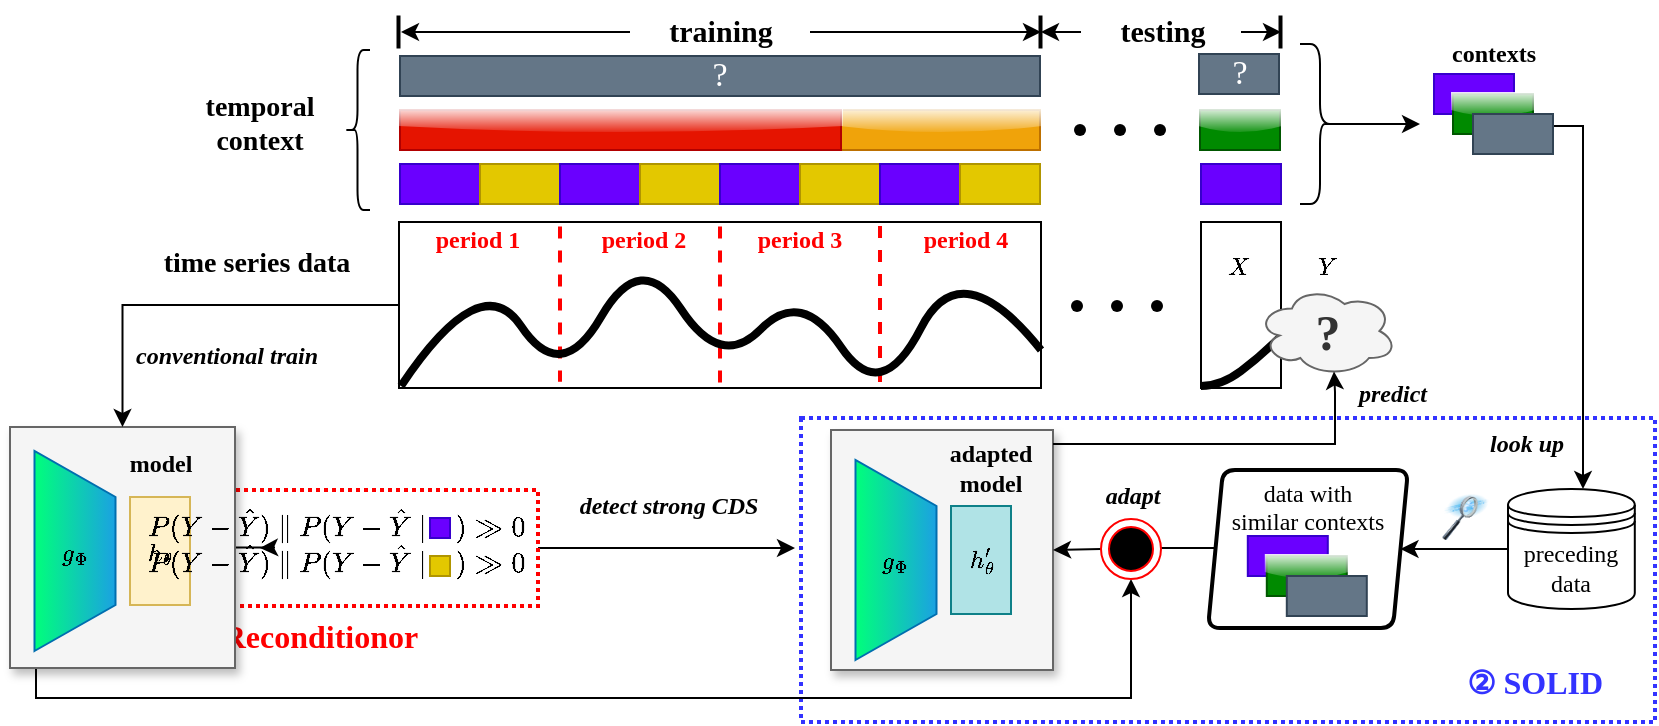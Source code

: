 <mxfile version="23.0.2" type="github">
  <diagram name="Page-1" id="RZW_M2-FfQeL8bfxa6uP">
    <mxGraphModel dx="-200" dy="346" grid="1" gridSize="10" guides="1" tooltips="1" connect="1" arrows="1" fold="1" page="1" pageScale="1" pageWidth="827" pageHeight="1169" math="0" shadow="0">
      <root>
        <mxCell id="0" />
        <mxCell id="1" parent="0" />
        <mxCell id="flcvSnggkEglXCQtLwnF-1" value="" style="rounded=0;whiteSpace=wrap;html=1;fontFamily=Georgia;fillColor=none;" vertex="1" parent="1">
          <mxGeometry x="1043.5" y="581" width="321" height="83" as="geometry" />
        </mxCell>
        <mxCell id="flcvSnggkEglXCQtLwnF-2" value="① Reconditionor" style="text;html=1;align=left;verticalAlign=middle;resizable=0;points=[];autosize=1;strokeColor=none;fillColor=none;fontFamily=Georgia;fontStyle=1;fontSize=16;fontColor=#FF0000;" vertex="1" parent="1">
          <mxGeometry x="934.5" y="772.5" width="160" height="30" as="geometry" />
        </mxCell>
        <mxCell id="flcvSnggkEglXCQtLwnF-3" style="edgeStyle=orthogonalEdgeStyle;rounded=0;orthogonalLoop=1;jettySize=auto;html=1;" edge="1" parent="1" source="flcvSnggkEglXCQtLwnF-4">
          <mxGeometry relative="1" as="geometry">
            <mxPoint x="1241.5" y="744" as="targetPoint" />
          </mxGeometry>
        </mxCell>
        <mxCell id="flcvSnggkEglXCQtLwnF-4" value="" style="rounded=0;whiteSpace=wrap;html=1;dashed=1;fontFamily=Georgia;strokeColor=#FF0000;strokeWidth=2;dashPattern=1 1;" vertex="1" parent="1">
          <mxGeometry x="910" y="715" width="203" height="58" as="geometry" />
        </mxCell>
        <mxCell id="flcvSnggkEglXCQtLwnF-5" value="" style="rounded=0;whiteSpace=wrap;html=1;dashed=1;fontFamily=Georgia;strokeColor=#3333FF;strokeWidth=2;dashPattern=1 1;" vertex="1" parent="1">
          <mxGeometry x="1244.5" y="679" width="427" height="152" as="geometry" />
        </mxCell>
        <mxCell id="flcvSnggkEglXCQtLwnF-6" style="edgeStyle=orthogonalEdgeStyle;rounded=0;orthogonalLoop=1;jettySize=auto;html=1;entryX=0.5;entryY=1;entryDx=0;entryDy=0;exitX=0.5;exitY=1;exitDx=0;exitDy=0;" edge="1" parent="1" source="flcvSnggkEglXCQtLwnF-8" target="flcvSnggkEglXCQtLwnF-98">
          <mxGeometry relative="1" as="geometry">
            <Array as="points">
              <mxPoint x="862" y="819" />
              <mxPoint x="1410" y="819" />
            </Array>
            <mxPoint x="1409.5" y="756.5" as="targetPoint" />
          </mxGeometry>
        </mxCell>
        <mxCell id="flcvSnggkEglXCQtLwnF-7" style="edgeStyle=orthogonalEdgeStyle;rounded=0;orthogonalLoop=1;jettySize=auto;html=1;entryX=0;entryY=0.5;entryDx=0;entryDy=0;" edge="1" parent="1" source="flcvSnggkEglXCQtLwnF-8">
          <mxGeometry relative="1" as="geometry">
            <mxPoint x="974" y="744" as="targetPoint" />
          </mxGeometry>
        </mxCell>
        <mxCell id="flcvSnggkEglXCQtLwnF-8" value="" style="rounded=0;whiteSpace=wrap;html=1;fillColor=#f5f5f5;fontColor=#333333;strokeColor=#666666;fontFamily=Georgia;shadow=1;" vertex="1" parent="1">
          <mxGeometry x="849" y="683.5" width="112.5" height="120.5" as="geometry" />
        </mxCell>
        <mxCell id="flcvSnggkEglXCQtLwnF-9" style="edgeStyle=orthogonalEdgeStyle;rounded=0;orthogonalLoop=1;jettySize=auto;html=1;" edge="1" parent="1" source="flcvSnggkEglXCQtLwnF-1" target="flcvSnggkEglXCQtLwnF-8">
          <mxGeometry relative="1" as="geometry" />
        </mxCell>
        <mxCell id="flcvSnggkEglXCQtLwnF-10" value="" style="rounded=0;whiteSpace=wrap;html=1;fontFamily=Georgia;" vertex="1" parent="1">
          <mxGeometry x="1444.5" y="581" width="40" height="83" as="geometry" />
        </mxCell>
        <mxCell id="flcvSnggkEglXCQtLwnF-11" value="" style="rounded=0;whiteSpace=wrap;html=1;fillColor=#6a00ff;strokeColor=#3700CC;fontFamily=Georgia;fontColor=#ffffff;shadow=0;glass=0;" vertex="1" parent="1">
          <mxGeometry x="1044" y="552" width="40" height="20" as="geometry" />
        </mxCell>
        <mxCell id="flcvSnggkEglXCQtLwnF-12" value="" style="rounded=0;whiteSpace=wrap;html=1;fillColor=#f0a30a;strokeColor=#BD7000;glass=1;shadow=0;fontColor=#000000;fontFamily=Georgia;" vertex="1" parent="1">
          <mxGeometry x="1264.5" y="525" width="99.5" height="20" as="geometry" />
        </mxCell>
        <mxCell id="flcvSnggkEglXCQtLwnF-13" value="" style="rounded=0;whiteSpace=wrap;html=1;fillColor=#e51400;strokeColor=#B20000;glass=1;shadow=0;fontColor=#ffffff;fontFamily=Georgia;" vertex="1" parent="1">
          <mxGeometry x="1044" y="525" width="220.5" height="20" as="geometry" />
        </mxCell>
        <mxCell id="flcvSnggkEglXCQtLwnF-16" value="" style="shape=curlyBracket;whiteSpace=wrap;html=1;rounded=1;labelPosition=left;verticalLabelPosition=middle;align=right;verticalAlign=middle;fontFamily=Georgia;fontSize=12;fontStyle=2" vertex="1" parent="1">
          <mxGeometry x="1016.5" y="495" width="12.5" height="80" as="geometry" />
        </mxCell>
        <mxCell id="flcvSnggkEglXCQtLwnF-17" value="temporal context" style="text;html=1;strokeColor=none;fillColor=none;align=center;verticalAlign=middle;whiteSpace=wrap;rounded=0;fontFamily=Georgia;fontSize=14;fontStyle=1" vertex="1" parent="1">
          <mxGeometry x="944" y="517" width="60" height="30" as="geometry" />
        </mxCell>
        <mxCell id="flcvSnggkEglXCQtLwnF-18" value="" style="group;fontFamily=Georgia;shadow=0;" vertex="1" connectable="0" parent="1">
          <mxGeometry x="1374" y="525" width="60" height="20" as="geometry" />
        </mxCell>
        <mxCell id="flcvSnggkEglXCQtLwnF-19" value="" style="shape=waypoint;sketch=0;fillStyle=solid;size=6;pointerEvents=1;points=[];fillColor=none;resizable=0;rotatable=0;perimeter=centerPerimeter;snapToPoint=1;fontFamily=Georgia;shadow=0;" vertex="1" parent="flcvSnggkEglXCQtLwnF-18">
          <mxGeometry width="20" height="20" as="geometry" />
        </mxCell>
        <mxCell id="flcvSnggkEglXCQtLwnF-20" value="" style="shape=waypoint;sketch=0;fillStyle=solid;size=6;pointerEvents=1;points=[];fillColor=none;resizable=0;rotatable=0;perimeter=centerPerimeter;snapToPoint=1;fontFamily=Georgia;shadow=0;" vertex="1" parent="flcvSnggkEglXCQtLwnF-18">
          <mxGeometry x="20" width="20" height="20" as="geometry" />
        </mxCell>
        <mxCell id="flcvSnggkEglXCQtLwnF-21" value="" style="shape=waypoint;sketch=0;fillStyle=solid;size=6;pointerEvents=1;points=[];fillColor=none;resizable=0;rotatable=0;perimeter=centerPerimeter;snapToPoint=1;fontFamily=Georgia;shadow=0;" vertex="1" parent="flcvSnggkEglXCQtLwnF-18">
          <mxGeometry x="40" width="20" height="20" as="geometry" />
        </mxCell>
        <mxCell id="flcvSnggkEglXCQtLwnF-22" value="" style="rounded=0;whiteSpace=wrap;html=1;fillColor=#008a00;strokeColor=#005700;glass=1;shadow=0;fontColor=#ffffff;fontFamily=Georgia;" vertex="1" parent="1">
          <mxGeometry x="1444" y="525" width="40" height="20" as="geometry" />
        </mxCell>
        <mxCell id="flcvSnggkEglXCQtLwnF-23" value="" style="rounded=0;whiteSpace=wrap;html=1;fillColor=#e3c800;strokeColor=#B09500;fontFamily=Georgia;fontColor=#000000;shadow=0;glass=0;" vertex="1" parent="1">
          <mxGeometry x="1084" y="552" width="40" height="20" as="geometry" />
        </mxCell>
        <mxCell id="flcvSnggkEglXCQtLwnF-24" value="" style="rounded=0;whiteSpace=wrap;html=1;fillColor=#6a00ff;strokeColor=#3700CC;fontFamily=Georgia;fontColor=#ffffff;shadow=0;glass=0;" vertex="1" parent="1">
          <mxGeometry x="1124" y="552" width="40" height="20" as="geometry" />
        </mxCell>
        <mxCell id="flcvSnggkEglXCQtLwnF-25" value="" style="rounded=0;whiteSpace=wrap;html=1;fillColor=#e3c800;strokeColor=#B09500;fontFamily=Georgia;fontColor=#000000;shadow=0;glass=0;" vertex="1" parent="1">
          <mxGeometry x="1164" y="552" width="40" height="20" as="geometry" />
        </mxCell>
        <mxCell id="flcvSnggkEglXCQtLwnF-26" value="" style="rounded=0;whiteSpace=wrap;html=1;fillColor=#6a00ff;strokeColor=#3700CC;fontFamily=Georgia;fontColor=#ffffff;shadow=0;glass=0;" vertex="1" parent="1">
          <mxGeometry x="1204" y="552" width="40" height="20" as="geometry" />
        </mxCell>
        <mxCell id="flcvSnggkEglXCQtLwnF-27" value="" style="rounded=0;whiteSpace=wrap;html=1;fillColor=#e3c800;strokeColor=#B09500;fontFamily=Georgia;fontColor=#000000;shadow=0;glass=0;" vertex="1" parent="1">
          <mxGeometry x="1244" y="552" width="40" height="20" as="geometry" />
        </mxCell>
        <mxCell id="flcvSnggkEglXCQtLwnF-28" value="" style="rounded=0;whiteSpace=wrap;html=1;fillColor=#6a00ff;strokeColor=#3700CC;fontFamily=Georgia;fontColor=#ffffff;shadow=0;glass=0;" vertex="1" parent="1">
          <mxGeometry x="1284" y="552" width="40" height="20" as="geometry" />
        </mxCell>
        <mxCell id="flcvSnggkEglXCQtLwnF-29" value="" style="rounded=0;whiteSpace=wrap;html=1;fillColor=#e3c800;strokeColor=#B09500;fontFamily=Georgia;fontColor=#000000;shadow=0;glass=0;" vertex="1" parent="1">
          <mxGeometry x="1324" y="552" width="40" height="20" as="geometry" />
        </mxCell>
        <mxCell id="flcvSnggkEglXCQtLwnF-31" value="?" style="rounded=0;whiteSpace=wrap;html=1;fillColor=#647687;fontColor=#ffffff;strokeColor=#314354;shadow=0;fontFamily=Georgia;fontSize=17;" vertex="1" parent="1">
          <mxGeometry x="1044" y="498" width="320" height="20" as="geometry" />
        </mxCell>
        <mxCell id="flcvSnggkEglXCQtLwnF-32" value="" style="rounded=0;whiteSpace=wrap;html=1;fillColor=#6a00ff;strokeColor=#3700CC;fontFamily=Georgia;fontColor=#ffffff;shadow=0;glass=0;" vertex="1" parent="1">
          <mxGeometry x="1444.5" y="552" width="40" height="20" as="geometry" />
        </mxCell>
        <mxCell id="flcvSnggkEglXCQtLwnF-33" value="?" style="rounded=0;whiteSpace=wrap;html=1;fillColor=#647687;fontColor=#ffffff;strokeColor=#314354;shadow=0;fontFamily=Georgia;fontSize=17;" vertex="1" parent="1">
          <mxGeometry x="1443.5" y="497" width="40" height="20" as="geometry" />
        </mxCell>
        <mxCell id="flcvSnggkEglXCQtLwnF-34" value="" style="curved=1;endArrow=none;html=1;rounded=0;endFill=0;fontFamily=Georgia;strokeWidth=4;" edge="1" parent="1">
          <mxGeometry width="50" height="50" relative="1" as="geometry">
            <mxPoint x="1444.5" y="663" as="sourcePoint" />
            <mxPoint x="1484.5" y="638" as="targetPoint" />
            <Array as="points">
              <mxPoint x="1454.5" y="663" />
              <mxPoint x="1474.5" y="648" />
            </Array>
          </mxGeometry>
        </mxCell>
        <mxCell id="flcvSnggkEglXCQtLwnF-35" value="" style="group;fontFamily=Georgia;" vertex="1" connectable="0" parent="1">
          <mxGeometry x="879" y="718.5" width="95" height="54" as="geometry" />
        </mxCell>
        <mxCell id="flcvSnggkEglXCQtLwnF-36" value="" style="verticalLabelPosition=bottom;verticalAlign=top;html=1;shape=mxgraph.basic.rect;fillColor2=none;strokeWidth=1;size=20;indent=5;fillColor=#fff2cc;strokeColor=#d6b656;fontFamily=Georgia;" vertex="1" parent="flcvSnggkEglXCQtLwnF-35">
          <mxGeometry x="30" width="30" height="54" as="geometry" />
        </mxCell>
        <mxCell id="flcvSnggkEglXCQtLwnF-37" value="$$h_\theta$$" style="text;html=1;align=center;verticalAlign=middle;resizable=0;points=[];autosize=1;strokeColor=none;fillColor=none;fontFamily=Georgia;" vertex="1" parent="flcvSnggkEglXCQtLwnF-35">
          <mxGeometry x="-5" y="12" width="100" height="30" as="geometry" />
        </mxCell>
        <mxCell id="flcvSnggkEglXCQtLwnF-38" value="" style="group;fontFamily=Georgia;" vertex="1" connectable="0" parent="1">
          <mxGeometry x="851.5" y="695.5" width="60" height="100" as="geometry" />
        </mxCell>
        <mxCell id="flcvSnggkEglXCQtLwnF-39" value="" style="verticalLabelPosition=middle;verticalAlign=middle;html=1;shape=trapezoid;perimeter=trapezoidPerimeter;whiteSpace=wrap;size=0.23;arcSize=10;flipV=1;labelPosition=center;align=center;rotation=-90;fillColor=#1ba1e2;fontColor=#ffffff;strokeColor=#006EAF;shadow=0;gradientColor=#00ff7b;fontFamily=Georgia;" vertex="1" parent="flcvSnggkEglXCQtLwnF-38">
          <mxGeometry x="-20" y="29.75" width="100" height="40.5" as="geometry" />
        </mxCell>
        <mxCell id="flcvSnggkEglXCQtLwnF-40" value="$$g_\Phi$$" style="text;html=1;strokeColor=none;fillColor=none;align=center;verticalAlign=middle;whiteSpace=wrap;rounded=0;fontFamily=Georgia;" vertex="1" parent="flcvSnggkEglXCQtLwnF-38">
          <mxGeometry y="35" width="60" height="30" as="geometry" />
        </mxCell>
        <mxCell id="flcvSnggkEglXCQtLwnF-41" value="?" style="ellipse;shape=cloud;whiteSpace=wrap;html=1;fillColor=#f5f5f5;fontColor=#333333;strokeColor=#666666;fontFamily=Georgia;fontStyle=1;fontSize=25;" vertex="1" parent="1">
          <mxGeometry x="1472.5" y="613" width="70" height="45" as="geometry" />
        </mxCell>
        <mxCell id="flcvSnggkEglXCQtLwnF-42" value="$$X$$" style="text;html=1;strokeColor=none;fillColor=none;align=center;verticalAlign=middle;whiteSpace=wrap;rounded=0;fontFamily=Georgia;" vertex="1" parent="1">
          <mxGeometry x="1432.5" y="588" width="60" height="30" as="geometry" />
        </mxCell>
        <mxCell id="flcvSnggkEglXCQtLwnF-43" value="$$Y$$" style="text;html=1;strokeColor=none;fillColor=none;align=center;verticalAlign=middle;whiteSpace=wrap;rounded=0;fontFamily=Georgia;" vertex="1" parent="1">
          <mxGeometry x="1477.5" y="588" width="60" height="30" as="geometry" />
        </mxCell>
        <mxCell id="flcvSnggkEglXCQtLwnF-44" value="&lt;b&gt;conventional train&lt;/b&gt;" style="text;html=1;align=left;verticalAlign=middle;resizable=0;points=[];autosize=1;strokeColor=none;fillColor=none;fontFamily=Georgia;fontStyle=2" vertex="1" parent="1">
          <mxGeometry x="910" y="633" width="140" height="30" as="geometry" />
        </mxCell>
        <mxCell id="flcvSnggkEglXCQtLwnF-45" value="&lt;b&gt;model&lt;/b&gt;" style="text;html=1;align=center;verticalAlign=middle;resizable=0;points=[];autosize=1;strokeColor=none;fillColor=none;fontFamily=Georgia;" vertex="1" parent="1">
          <mxGeometry x="894" y="687" width="60" height="30" as="geometry" />
        </mxCell>
        <mxCell id="flcvSnggkEglXCQtLwnF-46" value="" style="rounded=0;whiteSpace=wrap;html=1;fillColor=#6a00ff;strokeColor=#3700CC;fontFamily=Georgia;fontColor=#ffffff;shadow=0;glass=0;" vertex="1" parent="1">
          <mxGeometry x="1561" y="507" width="40" height="20" as="geometry" />
        </mxCell>
        <mxCell id="flcvSnggkEglXCQtLwnF-47" value="" style="rounded=0;whiteSpace=wrap;html=1;fillColor=#008a00;strokeColor=#005700;glass=1;shadow=0;fontColor=#ffffff;fontFamily=Georgia;" vertex="1" parent="1">
          <mxGeometry x="1570.5" y="517" width="40" height="20" as="geometry" />
        </mxCell>
        <mxCell id="flcvSnggkEglXCQtLwnF-48" value="&lt;b&gt;look up&lt;/b&gt;" style="text;html=1;align=center;verticalAlign=middle;resizable=0;points=[];autosize=1;strokeColor=none;fillColor=none;fontFamily=Georgia;fontStyle=2" vertex="1" parent="1">
          <mxGeometry x="1574.5" y="679" width="64" height="26" as="geometry" />
        </mxCell>
        <mxCell id="flcvSnggkEglXCQtLwnF-49" style="edgeStyle=orthogonalEdgeStyle;rounded=0;orthogonalLoop=1;jettySize=auto;html=1;fontFamily=Georgia;" edge="1" parent="1" source="flcvSnggkEglXCQtLwnF-50" target="flcvSnggkEglXCQtLwnF-52">
          <mxGeometry relative="1" as="geometry" />
        </mxCell>
        <mxCell id="flcvSnggkEglXCQtLwnF-50" value="preceding data" style="shape=datastore;whiteSpace=wrap;html=1;fontFamily=Georgia;" vertex="1" parent="1">
          <mxGeometry x="1598" y="714.5" width="63.4" height="60" as="geometry" />
        </mxCell>
        <mxCell id="flcvSnggkEglXCQtLwnF-51" style="edgeStyle=orthogonalEdgeStyle;rounded=0;orthogonalLoop=1;jettySize=auto;html=1;endArrow=none;endFill=0;" edge="1" parent="1" source="flcvSnggkEglXCQtLwnF-52">
          <mxGeometry relative="1" as="geometry">
            <mxPoint x="1424.5" y="744" as="targetPoint" />
            <Array as="points">
              <mxPoint x="1427.5" y="745" />
            </Array>
          </mxGeometry>
        </mxCell>
        <mxCell id="flcvSnggkEglXCQtLwnF-52" value="data with&lt;br&gt;similar contexts&lt;br&gt;&lt;br&gt;&lt;br&gt;&lt;br&gt;" style="shape=parallelogram;html=1;strokeWidth=2;perimeter=parallelogramPerimeter;whiteSpace=wrap;rounded=1;arcSize=12;size=0.075;fontFamily=Georgia;" vertex="1" parent="1">
          <mxGeometry x="1448" y="705" width="100" height="79" as="geometry" />
        </mxCell>
        <mxCell id="flcvSnggkEglXCQtLwnF-53" value="" style="image;html=1;image=img/lib/clip_art/computers/Data_Filtering_128x128.png;fontFamily=Georgia;" vertex="1" parent="1">
          <mxGeometry x="1557" y="717" width="40" height="23" as="geometry" />
        </mxCell>
        <mxCell id="flcvSnggkEglXCQtLwnF-54" style="edgeStyle=orthogonalEdgeStyle;rounded=0;orthogonalLoop=1;jettySize=auto;html=1;fontFamily=Georgia;" edge="1" parent="1">
          <mxGeometry relative="1" as="geometry">
            <mxPoint x="1554" y="532" as="targetPoint" />
            <mxPoint x="1512" y="532.029" as="sourcePoint" />
          </mxGeometry>
        </mxCell>
        <mxCell id="flcvSnggkEglXCQtLwnF-55" value="" style="shape=curlyBracket;whiteSpace=wrap;html=1;rounded=1;flipH=1;labelPosition=right;verticalLabelPosition=middle;align=left;verticalAlign=middle;fontFamily=Georgia;" vertex="1" parent="1">
          <mxGeometry x="1494" y="492" width="20" height="80" as="geometry" />
        </mxCell>
        <mxCell id="flcvSnggkEglXCQtLwnF-56" style="edgeStyle=orthogonalEdgeStyle;rounded=0;orthogonalLoop=1;jettySize=auto;html=1;" edge="1" parent="1" source="flcvSnggkEglXCQtLwnF-57" target="flcvSnggkEglXCQtLwnF-50">
          <mxGeometry relative="1" as="geometry">
            <Array as="points">
              <mxPoint x="1635.5" y="533" />
            </Array>
          </mxGeometry>
        </mxCell>
        <mxCell id="flcvSnggkEglXCQtLwnF-57" value="" style="rounded=0;whiteSpace=wrap;html=1;fillColor=#647687;fontColor=#ffffff;strokeColor=#314354;shadow=0;fontFamily=Georgia;" vertex="1" parent="1">
          <mxGeometry x="1580.5" y="527" width="40" height="20" as="geometry" />
        </mxCell>
        <mxCell id="flcvSnggkEglXCQtLwnF-58" value="" style="rounded=0;whiteSpace=wrap;html=1;fillColor=#f5f5f5;fontColor=#333333;strokeColor=#666666;fontFamily=Georgia;shadow=1;" vertex="1" parent="1">
          <mxGeometry x="1259.5" y="685" width="111" height="120" as="geometry" />
        </mxCell>
        <mxCell id="flcvSnggkEglXCQtLwnF-59" value="" style="group;fontFamily=Georgia;" vertex="1" connectable="0" parent="1">
          <mxGeometry x="1289.5" y="723" width="95" height="54" as="geometry" />
        </mxCell>
        <mxCell id="flcvSnggkEglXCQtLwnF-60" value="" style="verticalLabelPosition=bottom;verticalAlign=top;html=1;shape=mxgraph.basic.rect;fillColor2=none;strokeWidth=1;size=20;indent=5;fillColor=#b0e3e6;strokeColor=#0e8088;fontFamily=Georgia;" vertex="1" parent="flcvSnggkEglXCQtLwnF-59">
          <mxGeometry x="30" width="30" height="54" as="geometry" />
        </mxCell>
        <mxCell id="flcvSnggkEglXCQtLwnF-61" value="$$h_\theta&#39;$$" style="text;html=1;align=center;verticalAlign=middle;resizable=0;points=[];autosize=1;strokeColor=none;fillColor=none;fontFamily=Georgia;" vertex="1" parent="flcvSnggkEglXCQtLwnF-59">
          <mxGeometry x="-3" y="14" width="97" height="26" as="geometry" />
        </mxCell>
        <mxCell id="flcvSnggkEglXCQtLwnF-62" value="" style="group;fontFamily=Georgia;" vertex="1" connectable="0" parent="1">
          <mxGeometry x="1262" y="700" width="60" height="100" as="geometry" />
        </mxCell>
        <mxCell id="flcvSnggkEglXCQtLwnF-63" value="" style="verticalLabelPosition=middle;verticalAlign=middle;html=1;shape=trapezoid;perimeter=trapezoidPerimeter;whiteSpace=wrap;size=0.23;arcSize=10;flipV=1;labelPosition=center;align=center;rotation=-90;fillColor=#1ba1e2;fontColor=#ffffff;strokeColor=#006EAF;shadow=0;gradientColor=#00ff7b;fontFamily=Georgia;" vertex="1" parent="flcvSnggkEglXCQtLwnF-62">
          <mxGeometry x="-20" y="29.75" width="100" height="40.5" as="geometry" />
        </mxCell>
        <mxCell id="flcvSnggkEglXCQtLwnF-64" value="$$g_\Phi$$" style="text;html=1;strokeColor=none;fillColor=none;align=center;verticalAlign=middle;whiteSpace=wrap;rounded=0;fontFamily=Georgia;" vertex="1" parent="flcvSnggkEglXCQtLwnF-62">
          <mxGeometry y="35" width="60" height="30" as="geometry" />
        </mxCell>
        <mxCell id="flcvSnggkEglXCQtLwnF-65" value="&lt;b&gt;adapted&lt;br&gt;model&lt;/b&gt;" style="text;html=1;align=center;verticalAlign=middle;resizable=0;points=[];autosize=1;strokeColor=none;fillColor=none;fontFamily=Georgia;" vertex="1" parent="1">
          <mxGeometry x="1304.5" y="683.5" width="68" height="41" as="geometry" />
        </mxCell>
        <mxCell id="flcvSnggkEglXCQtLwnF-66" value="&lt;b&gt;adapt&lt;/b&gt;" style="text;html=1;align=center;verticalAlign=middle;resizable=0;points=[];autosize=1;strokeColor=none;fillColor=none;fontFamily=Georgia;fontStyle=2" vertex="1" parent="1">
          <mxGeometry x="1382" y="705" width="55" height="26" as="geometry" />
        </mxCell>
        <mxCell id="flcvSnggkEglXCQtLwnF-67" value="② SOLID" style="text;html=1;align=center;verticalAlign=middle;resizable=0;points=[];autosize=1;strokeColor=none;fillColor=none;fontFamily=Georgia;fontStyle=1;fontSize=16;fontColor=#3333FF;" vertex="1" parent="1">
          <mxGeometry x="1561.4" y="795.5" width="100" height="30" as="geometry" />
        </mxCell>
        <mxCell id="flcvSnggkEglXCQtLwnF-68" value="&lt;b&gt;predict&lt;/b&gt;" style="text;html=1;align=center;verticalAlign=middle;resizable=0;points=[];autosize=1;strokeColor=none;fillColor=none;fontFamily=Georgia;fontStyle=2" vertex="1" parent="1">
          <mxGeometry x="1508" y="654" width="63" height="26" as="geometry" />
        </mxCell>
        <mxCell id="flcvSnggkEglXCQtLwnF-69" value="&lt;b&gt;detect strong CDS&lt;/b&gt;" style="text;html=1;align=center;verticalAlign=middle;resizable=0;points=[];autosize=1;strokeColor=none;fillColor=none;fontStyle=2;fontFamily=Georgia;" vertex="1" parent="1">
          <mxGeometry x="1107.5" y="708" width="140" height="30" as="geometry" />
        </mxCell>
        <mxCell id="flcvSnggkEglXCQtLwnF-70" value="contexts" style="text;html=1;strokeColor=none;fillColor=none;align=center;verticalAlign=middle;whiteSpace=wrap;rounded=0;fontFamily=Georgia;fontSize=12;fontStyle=1" vertex="1" parent="1">
          <mxGeometry x="1560.5" y="482" width="60" height="30" as="geometry" />
        </mxCell>
        <mxCell id="flcvSnggkEglXCQtLwnF-71" value="$$P(Y-\hat Y)\ \|\ P(Y-\hat Y\mid\quad)\gg 0$$" style="text;html=1;align=center;verticalAlign=middle;resizable=0;points=[];autosize=1;strokeColor=none;fillColor=none;" vertex="1" parent="1">
          <mxGeometry x="876.5" y="717" width="270" height="30" as="geometry" />
        </mxCell>
        <mxCell id="flcvSnggkEglXCQtLwnF-72" value="" style="rounded=0;whiteSpace=wrap;html=1;fillColor=#6a00ff;strokeColor=#3700CC;fontFamily=Georgia;fontColor=#ffffff;shadow=0;glass=0;" vertex="1" parent="1">
          <mxGeometry x="1059" y="729" width="10" height="10" as="geometry" />
        </mxCell>
        <mxCell id="flcvSnggkEglXCQtLwnF-73" value="$$P(Y-\hat Y)\ \|\ P(Y-\hat Y\mid\quad)\gg 0$$" style="text;html=1;align=center;verticalAlign=middle;resizable=0;points=[];autosize=1;strokeColor=none;fillColor=none;fontSize=12;" vertex="1" parent="1">
          <mxGeometry x="876.5" y="735" width="270" height="30" as="geometry" />
        </mxCell>
        <mxCell id="flcvSnggkEglXCQtLwnF-74" value="" style="rounded=0;whiteSpace=wrap;html=1;fillColor=#6a00ff;strokeColor=#3700CC;fontFamily=Georgia;fontColor=#ffffff;shadow=0;glass=0;" vertex="1" parent="1">
          <mxGeometry x="1467.9" y="738" width="40" height="20" as="geometry" />
        </mxCell>
        <mxCell id="flcvSnggkEglXCQtLwnF-75" value="" style="rounded=0;whiteSpace=wrap;html=1;fillColor=#008a00;strokeColor=#005700;glass=1;shadow=0;fontColor=#ffffff;fontFamily=Georgia;" vertex="1" parent="1">
          <mxGeometry x="1477.4" y="748" width="40" height="20" as="geometry" />
        </mxCell>
        <mxCell id="flcvSnggkEglXCQtLwnF-76" value="" style="rounded=0;whiteSpace=wrap;html=1;fillColor=#647687;fontColor=#ffffff;strokeColor=#314354;shadow=0;fontFamily=Georgia;" vertex="1" parent="1">
          <mxGeometry x="1487.4" y="758" width="40" height="20" as="geometry" />
        </mxCell>
        <mxCell id="flcvSnggkEglXCQtLwnF-77" style="edgeStyle=orthogonalEdgeStyle;rounded=0;orthogonalLoop=1;jettySize=auto;html=1;entryX=0.55;entryY=0.95;entryDx=0;entryDy=0;entryPerimeter=0;" edge="1" parent="1" source="flcvSnggkEglXCQtLwnF-58" target="flcvSnggkEglXCQtLwnF-41">
          <mxGeometry relative="1" as="geometry">
            <Array as="points">
              <mxPoint x="1511.5" y="692" />
              <mxPoint x="1511.5" y="666" />
              <mxPoint x="1511.5" y="666" />
            </Array>
          </mxGeometry>
        </mxCell>
        <mxCell id="flcvSnggkEglXCQtLwnF-78" value="time series data" style="text;html=1;strokeColor=none;fillColor=none;align=center;verticalAlign=middle;whiteSpace=wrap;rounded=0;fontFamily=Georgia;fontSize=14;fontStyle=1" vertex="1" parent="1">
          <mxGeometry x="900.5" y="587.37" width="143" height="30" as="geometry" />
        </mxCell>
        <mxCell id="flcvSnggkEglXCQtLwnF-79" value="" style="rounded=0;whiteSpace=wrap;html=1;fillColor=#e3c800;strokeColor=#B09500;fontFamily=Georgia;fontColor=#000000;shadow=0;glass=0;" vertex="1" parent="1">
          <mxGeometry x="1059" y="748" width="10" height="10" as="geometry" />
        </mxCell>
        <mxCell id="flcvSnggkEglXCQtLwnF-80" style="edgeStyle=orthogonalEdgeStyle;rounded=0;orthogonalLoop=1;jettySize=auto;html=1;" edge="1" parent="1">
          <mxGeometry relative="1" as="geometry">
            <mxPoint x="1044.5" y="486" as="targetPoint" />
            <mxPoint x="1159" y="486" as="sourcePoint" />
          </mxGeometry>
        </mxCell>
        <mxCell id="flcvSnggkEglXCQtLwnF-81" style="edgeStyle=orthogonalEdgeStyle;rounded=0;orthogonalLoop=1;jettySize=auto;html=1;" edge="1" parent="1">
          <mxGeometry relative="1" as="geometry">
            <mxPoint x="1364.5" y="486" as="targetPoint" />
            <mxPoint x="1249" y="486" as="sourcePoint" />
          </mxGeometry>
        </mxCell>
        <mxCell id="flcvSnggkEglXCQtLwnF-82" value="training" style="text;html=1;align=center;verticalAlign=middle;resizable=0;points=[];autosize=1;strokeColor=none;fillColor=none;fontFamily=Georgia;fontStyle=1;fontSize=15;" vertex="1" parent="1">
          <mxGeometry x="1159" y="470" width="90" height="30" as="geometry" />
        </mxCell>
        <mxCell id="flcvSnggkEglXCQtLwnF-83" value="" style="line;strokeWidth=2;html=1;perimeter=backbonePerimeter;points=[];outlineConnect=0;dashed=1;strokeColor=#ff0000;rotation=90;" vertex="1" parent="1">
          <mxGeometry x="1085.22" y="617.04" width="77.56" height="10" as="geometry" />
        </mxCell>
        <mxCell id="flcvSnggkEglXCQtLwnF-84" value="" style="line;strokeWidth=2;html=1;perimeter=backbonePerimeter;points=[];outlineConnect=0;dashed=1;strokeColor=#ff0000;rotation=90;" vertex="1" parent="1">
          <mxGeometry x="1164.88" y="617.37" width="78.25" height="10" as="geometry" />
        </mxCell>
        <mxCell id="flcvSnggkEglXCQtLwnF-85" value="" style="line;strokeWidth=2;html=1;perimeter=backbonePerimeter;points=[];outlineConnect=0;dashed=1;strokeColor=#ff0000;rotation=90;" vertex="1" parent="1">
          <mxGeometry x="1244.88" y="617.12" width="78.25" height="10" as="geometry" />
        </mxCell>
        <mxCell id="flcvSnggkEglXCQtLwnF-86" value="period 1" style="text;html=1;strokeColor=none;fillColor=none;align=center;verticalAlign=middle;whiteSpace=wrap;rounded=0;fontFamily=Times New Roman;fontSize=12;fontStyle=1;fontColor=#FF0000;" vertex="1" parent="1">
          <mxGeometry x="1028" y="575" width="110" height="30" as="geometry" />
        </mxCell>
        <mxCell id="flcvSnggkEglXCQtLwnF-87" value="period 2" style="text;html=1;strokeColor=none;fillColor=none;align=center;verticalAlign=middle;whiteSpace=wrap;rounded=0;fontFamily=Times New Roman;fontSize=12;fontStyle=1;fontColor=#FF0000;" vertex="1" parent="1">
          <mxGeometry x="1111" y="575" width="110" height="30" as="geometry" />
        </mxCell>
        <mxCell id="flcvSnggkEglXCQtLwnF-88" value="period 3" style="text;html=1;strokeColor=none;fillColor=none;align=center;verticalAlign=middle;whiteSpace=wrap;rounded=0;fontFamily=Times New Roman;fontSize=12;fontStyle=1;fontColor=#FF0000;" vertex="1" parent="1">
          <mxGeometry x="1188.5" y="575" width="110" height="30" as="geometry" />
        </mxCell>
        <mxCell id="flcvSnggkEglXCQtLwnF-89" value="period 4" style="text;html=1;strokeColor=none;fillColor=none;align=center;verticalAlign=middle;whiteSpace=wrap;rounded=0;fontFamily=Times New Roman;fontSize=12;fontStyle=1;fontColor=#FF0000;" vertex="1" parent="1">
          <mxGeometry x="1272" y="575" width="110" height="30" as="geometry" />
        </mxCell>
        <mxCell id="flcvSnggkEglXCQtLwnF-90" style="edgeStyle=orthogonalEdgeStyle;rounded=0;orthogonalLoop=1;jettySize=auto;html=1;" edge="1" parent="1">
          <mxGeometry relative="1" as="geometry">
            <mxPoint x="1364.5" y="486" as="targetPoint" />
            <mxPoint x="1384.5" y="486" as="sourcePoint" />
          </mxGeometry>
        </mxCell>
        <mxCell id="flcvSnggkEglXCQtLwnF-91" style="edgeStyle=orthogonalEdgeStyle;rounded=0;orthogonalLoop=1;jettySize=auto;html=1;" edge="1" parent="1">
          <mxGeometry relative="1" as="geometry">
            <mxPoint x="1484.5" y="486" as="targetPoint" />
            <mxPoint x="1464.5" y="486" as="sourcePoint" />
          </mxGeometry>
        </mxCell>
        <mxCell id="flcvSnggkEglXCQtLwnF-92" value="testing" style="text;html=1;align=center;verticalAlign=middle;resizable=0;points=[];autosize=1;strokeColor=none;fillColor=none;fontFamily=Georgia;fontStyle=1;fontSize=15;" vertex="1" parent="1">
          <mxGeometry x="1384.5" y="470" width="80" height="30" as="geometry" />
        </mxCell>
        <mxCell id="flcvSnggkEglXCQtLwnF-93" value="" style="line;strokeWidth=2;html=1;rotation=-90;" vertex="1" parent="1">
          <mxGeometry x="1035" y="481" width="16.5" height="10" as="geometry" />
        </mxCell>
        <mxCell id="flcvSnggkEglXCQtLwnF-94" value="" style="line;strokeWidth=2;html=1;rotation=-90;" vertex="1" parent="1">
          <mxGeometry x="1356" y="481" width="16.5" height="10" as="geometry" />
        </mxCell>
        <mxCell id="flcvSnggkEglXCQtLwnF-95" value="" style="line;strokeWidth=2;html=1;rotation=-90;" vertex="1" parent="1">
          <mxGeometry x="1476" y="481" width="16.5" height="10" as="geometry" />
        </mxCell>
        <mxCell id="flcvSnggkEglXCQtLwnF-96" value="" style="curved=1;endArrow=none;html=1;rounded=0;endFill=0;fontFamily=Georgia;strokeWidth=4;" edge="1" parent="1">
          <mxGeometry width="50" height="50" relative="1" as="geometry">
            <mxPoint x="1044.5" y="663" as="sourcePoint" />
            <mxPoint x="1364.5" y="645" as="targetPoint" />
            <Array as="points">
              <mxPoint x="1044.5" y="663" />
              <mxPoint x="1084.5" y="603" />
              <mxPoint x="1124.5" y="663" />
              <mxPoint x="1164.5" y="594" />
              <mxPoint x="1204.5" y="655" />
              <mxPoint x="1244.5" y="614" />
              <mxPoint x="1284.5" y="673" />
              <mxPoint x="1324.5" y="595" />
            </Array>
          </mxGeometry>
        </mxCell>
        <mxCell id="flcvSnggkEglXCQtLwnF-97" value="" style="endArrow=classic;html=1;rounded=0;entryX=1;entryY=0.5;entryDx=0;entryDy=0;exitX=0;exitY=0.5;exitDx=0;exitDy=0;" edge="1" parent="1" source="flcvSnggkEglXCQtLwnF-98" target="flcvSnggkEglXCQtLwnF-58">
          <mxGeometry width="50" height="50" relative="1" as="geometry">
            <mxPoint x="1384.5" y="764" as="sourcePoint" />
            <mxPoint x="1434.5" y="714" as="targetPoint" />
          </mxGeometry>
        </mxCell>
        <mxCell id="flcvSnggkEglXCQtLwnF-98" value="" style="ellipse;html=1;shape=endState;fillColor=#000000;strokeColor=#ff0000;" vertex="1" parent="1">
          <mxGeometry x="1394.5" y="729.5" width="30" height="30" as="geometry" />
        </mxCell>
        <mxCell id="flcvSnggkEglXCQtLwnF-99" value="" style="shape=waypoint;sketch=0;fillStyle=solid;size=6;pointerEvents=1;points=[];fillColor=none;resizable=0;rotatable=0;perimeter=centerPerimeter;snapToPoint=1;fontFamily=Georgia;" vertex="1" parent="1">
          <mxGeometry x="1372.5" y="613" width="20" height="20" as="geometry" />
        </mxCell>
        <mxCell id="flcvSnggkEglXCQtLwnF-100" value="" style="shape=waypoint;sketch=0;fillStyle=solid;size=6;pointerEvents=1;points=[];fillColor=none;resizable=0;rotatable=0;perimeter=centerPerimeter;snapToPoint=1;fontFamily=Georgia;" vertex="1" parent="1">
          <mxGeometry x="1392.5" y="613" width="20" height="20" as="geometry" />
        </mxCell>
        <mxCell id="flcvSnggkEglXCQtLwnF-101" value="" style="shape=waypoint;sketch=0;fillStyle=solid;size=6;pointerEvents=1;points=[];fillColor=none;resizable=0;rotatable=0;perimeter=centerPerimeter;snapToPoint=1;fontFamily=Georgia;" vertex="1" parent="1">
          <mxGeometry x="1412.5" y="613" width="20" height="20" as="geometry" />
        </mxCell>
      </root>
    </mxGraphModel>
  </diagram>
</mxfile>
